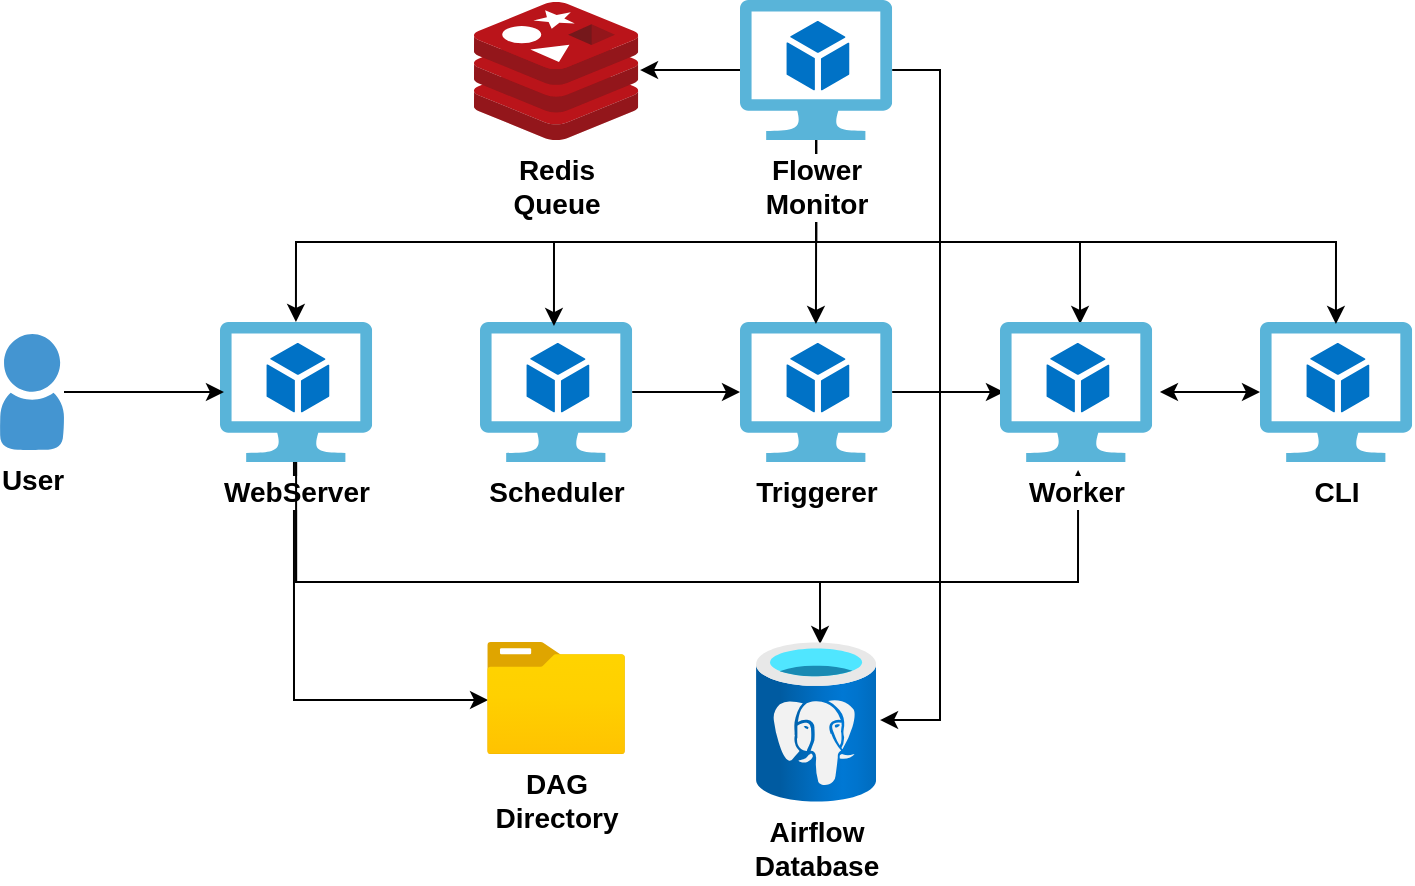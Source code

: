 <mxfile version="24.7.12">
  <diagram name="Página-1" id="cqxxJCOE727uLSmG-TpM">
    <mxGraphModel dx="1232" dy="1131" grid="1" gridSize="10" guides="1" tooltips="1" connect="1" arrows="1" fold="1" page="1" pageScale="1" pageWidth="827" pageHeight="1169" math="0" shadow="0">
      <root>
        <mxCell id="0" />
        <mxCell id="1" parent="0" />
        <mxCell id="1OZSBCCMR_6fucO5a3IN-18" style="edgeStyle=orthogonalEdgeStyle;rounded=0;orthogonalLoop=1;jettySize=auto;html=1;entryX=0.533;entryY=0.013;entryDx=0;entryDy=0;entryPerimeter=0;" edge="1" parent="1" source="1OZSBCCMR_6fucO5a3IN-5" target="1OZSBCCMR_6fucO5a3IN-1">
          <mxGeometry relative="1" as="geometry">
            <Array as="points">
              <mxPoint x="208" y="540" />
              <mxPoint x="470" y="540" />
            </Array>
          </mxGeometry>
        </mxCell>
        <mxCell id="1OZSBCCMR_6fucO5a3IN-15" style="edgeStyle=orthogonalEdgeStyle;rounded=0;orthogonalLoop=1;jettySize=auto;html=1;entryX=0.007;entryY=0.518;entryDx=0;entryDy=0;entryPerimeter=0;exitX=0.486;exitY=1;exitDx=0;exitDy=0;exitPerimeter=0;" edge="1" parent="1" source="1OZSBCCMR_6fucO5a3IN-5" target="1OZSBCCMR_6fucO5a3IN-11">
          <mxGeometry relative="1" as="geometry" />
        </mxCell>
        <mxCell id="1OZSBCCMR_6fucO5a3IN-1" value="Airflow&lt;div style=&quot;font-size: 14px;&quot;&gt;Database&lt;/div&gt;" style="image;aspect=fixed;html=1;points=[];align=center;fontSize=14;image=img/lib/azure2/databases/Azure_Database_PostgreSQL_Server.svg;fontStyle=1" vertex="1" parent="1">
          <mxGeometry x="438.05" y="570" width="60" height="80" as="geometry" />
        </mxCell>
        <mxCell id="1OZSBCCMR_6fucO5a3IN-2" value="Redis&lt;div style=&quot;font-size: 14px;&quot;&gt;Queue&lt;/div&gt;" style="image;sketch=0;aspect=fixed;html=1;points=[];align=center;fontSize=14;image=img/lib/mscae/Cache_Redis_Product.svg;fontStyle=1" vertex="1" parent="1">
          <mxGeometry x="296.98" y="250" width="82.14" height="69" as="geometry" />
        </mxCell>
        <mxCell id="1OZSBCCMR_6fucO5a3IN-5" value="WebServer" style="image;sketch=0;aspect=fixed;html=1;points=[];align=center;fontSize=14;image=img/lib/mscae/Virtual_Machine_2.svg;fontStyle=1" vertex="1" parent="1">
          <mxGeometry x="170" y="410" width="76.09" height="70" as="geometry" />
        </mxCell>
        <mxCell id="1OZSBCCMR_6fucO5a3IN-6" value="CLI" style="image;sketch=0;aspect=fixed;html=1;points=[];align=center;fontSize=14;image=img/lib/mscae/Virtual_Machine_2.svg;fontStyle=1" vertex="1" parent="1">
          <mxGeometry x="690" y="410" width="76.09" height="70" as="geometry" />
        </mxCell>
        <mxCell id="1OZSBCCMR_6fucO5a3IN-8" value="Triggerer" style="image;sketch=0;aspect=fixed;html=1;points=[];align=center;fontSize=14;image=img/lib/mscae/Virtual_Machine_2.svg;fontStyle=1" vertex="1" parent="1">
          <mxGeometry x="430" y="410" width="76.09" height="70" as="geometry" />
        </mxCell>
        <mxCell id="1OZSBCCMR_6fucO5a3IN-26" style="edgeStyle=orthogonalEdgeStyle;rounded=0;orthogonalLoop=1;jettySize=auto;html=1;" edge="1" parent="1" source="1OZSBCCMR_6fucO5a3IN-9" target="1OZSBCCMR_6fucO5a3IN-8">
          <mxGeometry relative="1" as="geometry" />
        </mxCell>
        <mxCell id="1OZSBCCMR_6fucO5a3IN-9" value="Scheduler" style="image;sketch=0;aspect=fixed;html=1;points=[];align=center;fontSize=14;image=img/lib/mscae/Virtual_Machine_2.svg;fontStyle=1" vertex="1" parent="1">
          <mxGeometry x="300" y="410" width="76.09" height="70" as="geometry" />
        </mxCell>
        <mxCell id="1OZSBCCMR_6fucO5a3IN-11" value="DAG&lt;br style=&quot;font-size: 14px;&quot;&gt;Directory" style="image;aspect=fixed;html=1;points=[];align=center;fontSize=14;image=img/lib/azure2/general/Folder_Blank.svg;fontStyle=1" vertex="1" parent="1">
          <mxGeometry x="303.55" y="570" width="69" height="56.0" as="geometry" />
        </mxCell>
        <mxCell id="1OZSBCCMR_6fucO5a3IN-12" value="User" style="shadow=0;dashed=0;html=1;strokeColor=none;fillColor=#4495D1;labelPosition=center;verticalLabelPosition=bottom;verticalAlign=top;align=center;outlineConnect=0;shape=mxgraph.veeam.2d.user;fontSize=14;fontStyle=1" vertex="1" parent="1">
          <mxGeometry x="60" y="416" width="32" height="58" as="geometry" />
        </mxCell>
        <mxCell id="1OZSBCCMR_6fucO5a3IN-13" style="edgeStyle=orthogonalEdgeStyle;rounded=0;orthogonalLoop=1;jettySize=auto;html=1;entryX=0.026;entryY=0.5;entryDx=0;entryDy=0;entryPerimeter=0;" edge="1" parent="1" source="1OZSBCCMR_6fucO5a3IN-12" target="1OZSBCCMR_6fucO5a3IN-5">
          <mxGeometry relative="1" as="geometry" />
        </mxCell>
        <mxCell id="1OZSBCCMR_6fucO5a3IN-19" style="edgeStyle=orthogonalEdgeStyle;rounded=0;orthogonalLoop=1;jettySize=auto;html=1;entryX=0.499;entryY=0.014;entryDx=0;entryDy=0;entryPerimeter=0;" edge="1" parent="1" source="1OZSBCCMR_6fucO5a3IN-10" target="1OZSBCCMR_6fucO5a3IN-8">
          <mxGeometry relative="1" as="geometry" />
        </mxCell>
        <mxCell id="1OZSBCCMR_6fucO5a3IN-20" style="edgeStyle=orthogonalEdgeStyle;rounded=0;orthogonalLoop=1;jettySize=auto;html=1;entryX=0.499;entryY=0;entryDx=0;entryDy=0;entryPerimeter=0;" edge="1" parent="1" source="1OZSBCCMR_6fucO5a3IN-10" target="1OZSBCCMR_6fucO5a3IN-5">
          <mxGeometry relative="1" as="geometry">
            <Array as="points">
              <mxPoint x="468" y="370" />
              <mxPoint x="208" y="370" />
            </Array>
          </mxGeometry>
        </mxCell>
        <mxCell id="1OZSBCCMR_6fucO5a3IN-21" style="edgeStyle=orthogonalEdgeStyle;rounded=0;orthogonalLoop=1;jettySize=auto;html=1;entryX=0.526;entryY=0.014;entryDx=0;entryDy=0;entryPerimeter=0;" edge="1" parent="1" source="1OZSBCCMR_6fucO5a3IN-10" target="1OZSBCCMR_6fucO5a3IN-7">
          <mxGeometry relative="1" as="geometry">
            <Array as="points">
              <mxPoint x="468" y="370" />
              <mxPoint x="600" y="370" />
            </Array>
          </mxGeometry>
        </mxCell>
        <mxCell id="1OZSBCCMR_6fucO5a3IN-22" style="edgeStyle=orthogonalEdgeStyle;rounded=0;orthogonalLoop=1;jettySize=auto;html=1;entryX=0.499;entryY=0.014;entryDx=0;entryDy=0;entryPerimeter=0;" edge="1" parent="1" source="1OZSBCCMR_6fucO5a3IN-10" target="1OZSBCCMR_6fucO5a3IN-6">
          <mxGeometry relative="1" as="geometry">
            <Array as="points">
              <mxPoint x="468" y="370" />
              <mxPoint x="728" y="370" />
            </Array>
          </mxGeometry>
        </mxCell>
        <mxCell id="1OZSBCCMR_6fucO5a3IN-23" style="edgeStyle=orthogonalEdgeStyle;rounded=0;orthogonalLoop=1;jettySize=auto;html=1;entryX=0.486;entryY=0.029;entryDx=0;entryDy=0;entryPerimeter=0;" edge="1" parent="1" source="1OZSBCCMR_6fucO5a3IN-10" target="1OZSBCCMR_6fucO5a3IN-9">
          <mxGeometry relative="1" as="geometry">
            <Array as="points">
              <mxPoint x="468" y="370" />
              <mxPoint x="337" y="370" />
            </Array>
          </mxGeometry>
        </mxCell>
        <mxCell id="1OZSBCCMR_6fucO5a3IN-24" style="edgeStyle=orthogonalEdgeStyle;rounded=0;orthogonalLoop=1;jettySize=auto;html=1;entryX=1.011;entryY=0.493;entryDx=0;entryDy=0;entryPerimeter=0;" edge="1" parent="1" source="1OZSBCCMR_6fucO5a3IN-10" target="1OZSBCCMR_6fucO5a3IN-2">
          <mxGeometry relative="1" as="geometry" />
        </mxCell>
        <mxCell id="1OZSBCCMR_6fucO5a3IN-25" style="edgeStyle=orthogonalEdgeStyle;rounded=0;orthogonalLoop=1;jettySize=auto;html=1;entryX=1.033;entryY=0.488;entryDx=0;entryDy=0;entryPerimeter=0;" edge="1" parent="1" source="1OZSBCCMR_6fucO5a3IN-10" target="1OZSBCCMR_6fucO5a3IN-1">
          <mxGeometry relative="1" as="geometry">
            <Array as="points">
              <mxPoint x="530" y="284" />
              <mxPoint x="530" y="609" />
            </Array>
          </mxGeometry>
        </mxCell>
        <mxCell id="1OZSBCCMR_6fucO5a3IN-10" value="Flower&lt;div&gt;Monitor&lt;/div&gt;" style="image;sketch=0;aspect=fixed;html=1;points=[];align=center;fontSize=14;image=img/lib/mscae/Virtual_Machine_2.svg;fontStyle=1" vertex="1" parent="1">
          <mxGeometry x="430" y="249" width="76.09" height="70" as="geometry" />
        </mxCell>
        <mxCell id="1OZSBCCMR_6fucO5a3IN-27" style="edgeStyle=orthogonalEdgeStyle;rounded=0;orthogonalLoop=1;jettySize=auto;html=1;entryX=0.026;entryY=0.5;entryDx=0;entryDy=0;entryPerimeter=0;" edge="1" parent="1" source="1OZSBCCMR_6fucO5a3IN-8" target="1OZSBCCMR_6fucO5a3IN-7">
          <mxGeometry relative="1" as="geometry" />
        </mxCell>
        <mxCell id="1OZSBCCMR_6fucO5a3IN-28" style="edgeStyle=orthogonalEdgeStyle;rounded=0;orthogonalLoop=1;jettySize=auto;html=1;entryX=1.051;entryY=0.5;entryDx=0;entryDy=0;entryPerimeter=0;startArrow=classic;startFill=1;" edge="1" parent="1" source="1OZSBCCMR_6fucO5a3IN-6" target="1OZSBCCMR_6fucO5a3IN-7">
          <mxGeometry relative="1" as="geometry" />
        </mxCell>
        <mxCell id="1OZSBCCMR_6fucO5a3IN-29" style="edgeStyle=orthogonalEdgeStyle;rounded=0;orthogonalLoop=1;jettySize=auto;html=1;entryX=0.513;entryY=1.057;entryDx=0;entryDy=0;entryPerimeter=0;" edge="1" parent="1" source="1OZSBCCMR_6fucO5a3IN-5" target="1OZSBCCMR_6fucO5a3IN-7">
          <mxGeometry relative="1" as="geometry">
            <Array as="points">
              <mxPoint x="208" y="540" />
              <mxPoint x="599" y="540" />
            </Array>
          </mxGeometry>
        </mxCell>
        <mxCell id="1OZSBCCMR_6fucO5a3IN-7" value="Worker" style="image;sketch=0;aspect=fixed;html=1;points=[];align=center;fontSize=14;image=img/lib/mscae/Virtual_Machine_2.svg;fontStyle=1" vertex="1" parent="1">
          <mxGeometry x="560" y="410" width="76.09" height="70" as="geometry" />
        </mxCell>
      </root>
    </mxGraphModel>
  </diagram>
</mxfile>

